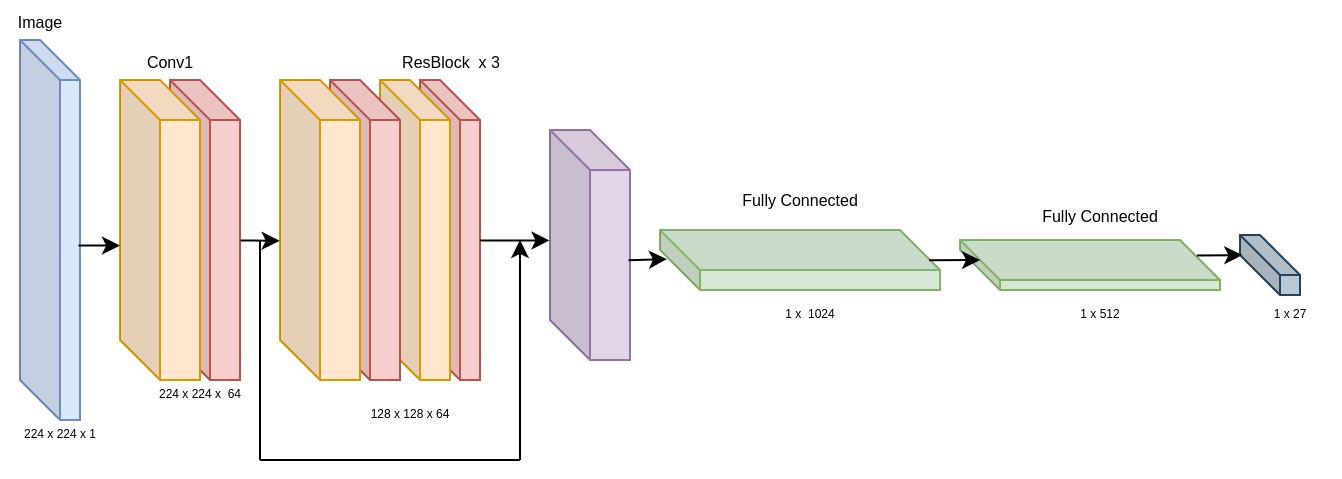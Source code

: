 <mxfile version="20.5.2" type="github">
  <diagram id="rQ2sJkADrS01hE8YLVf3" name="Page-1">
    <mxGraphModel dx="163" dy="147" grid="1" gridSize="10" guides="1" tooltips="1" connect="1" arrows="1" fold="1" page="1" pageScale="1" pageWidth="850" pageHeight="1100" math="0" shadow="0">
      <root>
        <mxCell id="0" />
        <mxCell id="1" parent="0" />
        <mxCell id="rSsCVXrkZo28gq-cM43m-12" value="" style="shape=cube;whiteSpace=wrap;html=1;boundedLbl=1;backgroundOutline=1;darkOpacity=0.05;darkOpacity2=0.1;fillColor=#f8cecc;strokeColor=#b85450;" vertex="1" parent="1">
          <mxGeometry x="240" y="460" width="30" height="150" as="geometry" />
        </mxCell>
        <mxCell id="rSsCVXrkZo28gq-cM43m-13" value="" style="shape=cube;whiteSpace=wrap;html=1;boundedLbl=1;backgroundOutline=1;darkOpacity=0.05;darkOpacity2=0.1;fillColor=#ffe6cc;strokeColor=#d79b00;" vertex="1" parent="1">
          <mxGeometry x="220" y="460" width="35" height="150" as="geometry" />
        </mxCell>
        <mxCell id="rSsCVXrkZo28gq-cM43m-21" value="" style="shape=cube;whiteSpace=wrap;html=1;boundedLbl=1;backgroundOutline=1;darkOpacity=0.05;darkOpacity2=0.1;fillColor=#e1d5e7;strokeColor=#9673a6;" vertex="1" parent="1">
          <mxGeometry x="305" y="485" width="40" height="115" as="geometry" />
        </mxCell>
        <mxCell id="rSsCVXrkZo28gq-cM43m-7" value="" style="shape=cube;whiteSpace=wrap;html=1;boundedLbl=1;backgroundOutline=1;darkOpacity=0.05;darkOpacity2=0.1;fillColor=#f8cecc;strokeColor=#b85450;" vertex="1" parent="1">
          <mxGeometry x="115" y="460" width="35" height="150" as="geometry" />
        </mxCell>
        <mxCell id="rSsCVXrkZo28gq-cM43m-1" value="" style="shape=cube;whiteSpace=wrap;html=1;boundedLbl=1;backgroundOutline=1;darkOpacity=0.05;darkOpacity2=0.1;fillColor=#ffe6cc;strokeColor=#d79b00;" vertex="1" parent="1">
          <mxGeometry x="90" y="460" width="40" height="150" as="geometry" />
        </mxCell>
        <mxCell id="rSsCVXrkZo28gq-cM43m-2" value="" style="shape=cube;whiteSpace=wrap;html=1;boundedLbl=1;backgroundOutline=1;darkOpacity=0.05;darkOpacity2=0.1;fillColor=#dae8fc;strokeColor=#6c8ebf;" vertex="1" parent="1">
          <mxGeometry x="40" y="440" width="30" height="190" as="geometry" />
        </mxCell>
        <mxCell id="rSsCVXrkZo28gq-cM43m-3" value="&lt;font style=&quot;font-size: 8px;&quot;&gt;Conv1&lt;/font&gt;" style="text;html=1;strokeColor=none;fillColor=none;align=center;verticalAlign=middle;whiteSpace=wrap;rounded=0;" vertex="1" parent="1">
          <mxGeometry x="95" y="440" width="40" height="20" as="geometry" />
        </mxCell>
        <mxCell id="rSsCVXrkZo28gq-cM43m-4" value="&lt;font style=&quot;font-size: 8px;&quot;&gt;Image&lt;/font&gt;" style="text;html=1;strokeColor=none;fillColor=none;align=center;verticalAlign=middle;whiteSpace=wrap;rounded=0;" vertex="1" parent="1">
          <mxGeometry x="30" y="420" width="40" height="20" as="geometry" />
        </mxCell>
        <mxCell id="rSsCVXrkZo28gq-cM43m-5" value="&lt;font style=&quot;font-size: 6px;&quot;&gt;224 x 224 x 1&lt;/font&gt;" style="text;html=1;strokeColor=none;fillColor=none;align=center;verticalAlign=middle;whiteSpace=wrap;rounded=0;" vertex="1" parent="1">
          <mxGeometry x="40" y="630" width="40" height="10" as="geometry" />
        </mxCell>
        <mxCell id="rSsCVXrkZo28gq-cM43m-9" value="&lt;font style=&quot;font-size: 6px;&quot;&gt;224 x 224 x&amp;nbsp; 64&lt;/font&gt;" style="text;html=1;strokeColor=none;fillColor=none;align=center;verticalAlign=middle;whiteSpace=wrap;rounded=0;" vertex="1" parent="1">
          <mxGeometry x="105" y="610" width="50" height="10" as="geometry" />
        </mxCell>
        <mxCell id="rSsCVXrkZo28gq-cM43m-10" value="" style="shape=cube;whiteSpace=wrap;html=1;boundedLbl=1;backgroundOutline=1;darkOpacity=0.05;darkOpacity2=0.1;fillColor=#f8cecc;strokeColor=#b85450;" vertex="1" parent="1">
          <mxGeometry x="195" y="460" width="35" height="150" as="geometry" />
        </mxCell>
        <mxCell id="rSsCVXrkZo28gq-cM43m-11" value="" style="shape=cube;whiteSpace=wrap;html=1;boundedLbl=1;backgroundOutline=1;darkOpacity=0.05;darkOpacity2=0.1;fillColor=#ffe6cc;strokeColor=#d79b00;" vertex="1" parent="1">
          <mxGeometry x="170" y="460" width="40" height="150" as="geometry" />
        </mxCell>
        <mxCell id="rSsCVXrkZo28gq-cM43m-17" value="&lt;font style=&quot;font-size: 8px;&quot;&gt;ResBlock&amp;nbsp; x 3&lt;/font&gt;" style="text;html=1;strokeColor=none;fillColor=none;align=center;verticalAlign=middle;whiteSpace=wrap;rounded=0;" vertex="1" parent="1">
          <mxGeometry x="222.5" y="440" width="65" height="20" as="geometry" />
        </mxCell>
        <mxCell id="rSsCVXrkZo28gq-cM43m-18" value="" style="endArrow=classic;html=1;rounded=0;fontSize=8;exitX=1.007;exitY=0.535;exitDx=0;exitDy=0;exitPerimeter=0;entryX=-0.004;entryY=0.536;entryDx=0;entryDy=0;entryPerimeter=0;" edge="1" parent="1" source="rSsCVXrkZo28gq-cM43m-7" target="rSsCVXrkZo28gq-cM43m-11">
          <mxGeometry width="50" height="50" relative="1" as="geometry">
            <mxPoint x="220" y="530" as="sourcePoint" />
            <mxPoint x="270" y="480" as="targetPoint" />
          </mxGeometry>
        </mxCell>
        <mxCell id="rSsCVXrkZo28gq-cM43m-19" value="" style="endArrow=classic;html=1;rounded=0;fontSize=8;exitX=0.975;exitY=0.541;exitDx=0;exitDy=0;exitPerimeter=0;entryX=0;entryY=0.552;entryDx=0;entryDy=0;entryPerimeter=0;" edge="1" parent="1" source="rSsCVXrkZo28gq-cM43m-2" target="rSsCVXrkZo28gq-cM43m-1">
          <mxGeometry width="50" height="50" relative="1" as="geometry">
            <mxPoint x="190" y="520" as="sourcePoint" />
            <mxPoint x="240" y="470" as="targetPoint" />
          </mxGeometry>
        </mxCell>
        <mxCell id="rSsCVXrkZo28gq-cM43m-22" value="&lt;font style=&quot;font-size: 6px;&quot;&gt;128 x 128 x 64&lt;/font&gt;" style="text;html=1;strokeColor=none;fillColor=none;align=center;verticalAlign=middle;whiteSpace=wrap;rounded=0;" vertex="1" parent="1">
          <mxGeometry x="210" y="620" width="50" height="10" as="geometry" />
        </mxCell>
        <mxCell id="rSsCVXrkZo28gq-cM43m-23" value="" style="endArrow=classic;html=1;rounded=0;fontSize=8;exitX=0.993;exitY=0.544;exitDx=0;exitDy=0;exitPerimeter=0;entryX=-0.006;entryY=0.48;entryDx=0;entryDy=0;entryPerimeter=0;" edge="1" parent="1" target="rSsCVXrkZo28gq-cM43m-21">
          <mxGeometry width="50" height="50" relative="1" as="geometry">
            <mxPoint x="270.005" y="540.3" as="sourcePoint" />
            <mxPoint x="300.19" y="540.0" as="targetPoint" />
          </mxGeometry>
        </mxCell>
        <mxCell id="rSsCVXrkZo28gq-cM43m-26" value="" style="endArrow=none;html=1;rounded=0;fontSize=8;" edge="1" parent="1">
          <mxGeometry width="50" height="50" relative="1" as="geometry">
            <mxPoint x="160" y="650" as="sourcePoint" />
            <mxPoint x="160" y="540" as="targetPoint" />
          </mxGeometry>
        </mxCell>
        <mxCell id="rSsCVXrkZo28gq-cM43m-27" value="" style="endArrow=none;html=1;rounded=0;fontSize=8;" edge="1" parent="1">
          <mxGeometry width="50" height="50" relative="1" as="geometry">
            <mxPoint x="160" y="650" as="sourcePoint" />
            <mxPoint x="290" y="650" as="targetPoint" />
          </mxGeometry>
        </mxCell>
        <mxCell id="rSsCVXrkZo28gq-cM43m-28" value="" style="endArrow=classic;html=1;rounded=0;fontSize=8;" edge="1" parent="1">
          <mxGeometry width="50" height="50" relative="1" as="geometry">
            <mxPoint x="290" y="650" as="sourcePoint" />
            <mxPoint x="290" y="540" as="targetPoint" />
          </mxGeometry>
        </mxCell>
        <mxCell id="rSsCVXrkZo28gq-cM43m-51" value="" style="shape=cube;whiteSpace=wrap;html=1;boundedLbl=1;backgroundOutline=1;darkOpacity=0.05;darkOpacity2=0.1;fillColor=#d5e8d4;strokeColor=#82b366;" vertex="1" parent="1">
          <mxGeometry x="360" y="535" width="140" height="30" as="geometry" />
        </mxCell>
        <mxCell id="rSsCVXrkZo28gq-cM43m-52" value="" style="endArrow=classic;html=1;rounded=0;fontSize=8;exitX=0.981;exitY=0.566;exitDx=0;exitDy=0;exitPerimeter=0;entryX=0.025;entryY=0.486;entryDx=0;entryDy=0;entryPerimeter=0;" edge="1" parent="1" source="rSsCVXrkZo28gq-cM43m-21" target="rSsCVXrkZo28gq-cM43m-51">
          <mxGeometry width="50" height="50" relative="1" as="geometry">
            <mxPoint x="390" y="570" as="sourcePoint" />
            <mxPoint x="440" y="520" as="targetPoint" />
          </mxGeometry>
        </mxCell>
        <mxCell id="rSsCVXrkZo28gq-cM43m-53" value="Fully Connected" style="text;html=1;strokeColor=none;fillColor=none;align=center;verticalAlign=middle;whiteSpace=wrap;rounded=0;fontSize=8;" vertex="1" parent="1">
          <mxGeometry x="400" y="505" width="60" height="30" as="geometry" />
        </mxCell>
        <mxCell id="rSsCVXrkZo28gq-cM43m-54" value="&lt;font style=&quot;font-size: 6px;&quot;&gt;1 x&amp;nbsp; 1024&lt;/font&gt;" style="text;html=1;strokeColor=none;fillColor=none;align=center;verticalAlign=middle;whiteSpace=wrap;rounded=0;" vertex="1" parent="1">
          <mxGeometry x="410" y="570" width="50" height="10" as="geometry" />
        </mxCell>
        <mxCell id="rSsCVXrkZo28gq-cM43m-55" value="" style="shape=cube;whiteSpace=wrap;html=1;boundedLbl=1;backgroundOutline=1;darkOpacity=0.05;darkOpacity2=0.1;fillColor=#d5e8d4;strokeColor=#82b366;" vertex="1" parent="1">
          <mxGeometry x="510" y="540" width="130" height="25" as="geometry" />
        </mxCell>
        <mxCell id="rSsCVXrkZo28gq-cM43m-56" value="Fully Connected" style="text;html=1;strokeColor=none;fillColor=none;align=center;verticalAlign=middle;whiteSpace=wrap;rounded=0;fontSize=8;" vertex="1" parent="1">
          <mxGeometry x="550" y="513" width="60" height="30" as="geometry" />
        </mxCell>
        <mxCell id="rSsCVXrkZo28gq-cM43m-57" value="&lt;font style=&quot;font-size: 6px;&quot;&gt;1 x 512&lt;/font&gt;" style="text;html=1;strokeColor=none;fillColor=none;align=center;verticalAlign=middle;whiteSpace=wrap;rounded=0;" vertex="1" parent="1">
          <mxGeometry x="555" y="570" width="50" height="10" as="geometry" />
        </mxCell>
        <mxCell id="rSsCVXrkZo28gq-cM43m-58" value="" style="endArrow=classic;html=1;rounded=0;fontSize=8;exitX=0.961;exitY=0.505;exitDx=0;exitDy=0;exitPerimeter=0;entryX=0.077;entryY=0.4;entryDx=0;entryDy=0;entryPerimeter=0;" edge="1" parent="1" source="rSsCVXrkZo28gq-cM43m-51" target="rSsCVXrkZo28gq-cM43m-55">
          <mxGeometry width="50" height="50" relative="1" as="geometry">
            <mxPoint x="530" y="570" as="sourcePoint" />
            <mxPoint x="580" y="520" as="targetPoint" />
          </mxGeometry>
        </mxCell>
        <mxCell id="rSsCVXrkZo28gq-cM43m-59" value="" style="shape=cube;whiteSpace=wrap;html=1;boundedLbl=1;backgroundOutline=1;darkOpacity=0.05;darkOpacity2=0.1;fillColor=#bac8d3;strokeColor=#23445d;" vertex="1" parent="1">
          <mxGeometry x="650" y="537.5" width="30" height="30" as="geometry" />
        </mxCell>
        <mxCell id="rSsCVXrkZo28gq-cM43m-60" value="" style="endArrow=classic;html=1;rounded=0;fontSize=8;exitX=0.911;exitY=0.308;exitDx=0;exitDy=0;exitPerimeter=0;entryX=0.038;entryY=0.334;entryDx=0;entryDy=0;entryPerimeter=0;" edge="1" parent="1" source="rSsCVXrkZo28gq-cM43m-55" target="rSsCVXrkZo28gq-cM43m-59">
          <mxGeometry width="50" height="50" relative="1" as="geometry">
            <mxPoint x="630" y="580" as="sourcePoint" />
            <mxPoint x="680" y="530" as="targetPoint" />
          </mxGeometry>
        </mxCell>
        <mxCell id="rSsCVXrkZo28gq-cM43m-61" value="&lt;font style=&quot;font-size: 6px;&quot;&gt;1 x 27&lt;/font&gt;" style="text;html=1;strokeColor=none;fillColor=none;align=center;verticalAlign=middle;whiteSpace=wrap;rounded=0;" vertex="1" parent="1">
          <mxGeometry x="650" y="570" width="50" height="10" as="geometry" />
        </mxCell>
      </root>
    </mxGraphModel>
  </diagram>
</mxfile>
